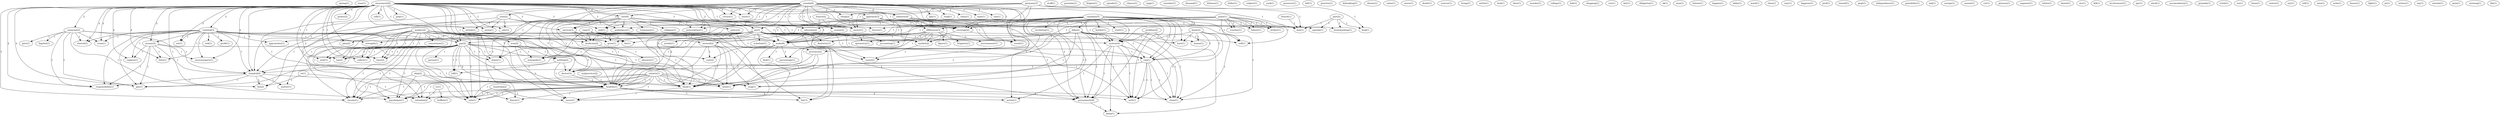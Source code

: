 digraph G {
  spring [ label="spring(1)" ];
  runs [ label="runs(1)" ];
  insurance [ label="insurance(22)" ];
  power [ label="power(2)" ];
  plan [ label="plan(2)" ];
  someone [ label="someone(2)" ];
  approach [ label="approach(3)" ];
  article [ label="article(1)" ];
  call [ label="call(1)" ];
  realized [ label="realized(3)" ];
  news [ label="news(1)" ];
  care [ label="care(9)" ];
  set [ label="set(1)" ];
  started [ label="started(1)" ];
  prescription [ label="prescription(1)" ];
  grip [ label="grip(1)" ];
  edu [ label="edu(3)" ];
  stub [ label="stub(1)" ];
  won [ label="won(2)" ];
  tax [ label="tax(2)" ];
  exist [ label="exist(1)" ];
  room [ label="room(1)" ];
  money [ label="money(2)" ];
  advocate [ label="advocate(2)" ];
  collect [ label="collect(1)" ];
  time [ label="time(2)" ];
  ambulance [ label="ambulance(1)" ];
  end [ label="end(1)" ];
  hospital [ label="hospital(4)" ];
  neurosurgery [ label="neurosurgery(1)" ];
  industry [ label="industry(4)" ];
  replace [ label="replace(1)" ];
  service [ label="service(3)" ];
  responsibility [ label="responsibility(1)" ];
  sector [ label="sector(1)" ];
  coverage [ label="coverage(2)" ];
  fritz [ label="fritz(1)" ];
  cover [ label="cover(2)" ];
  health [ label="health(21)" ];
  make [ label="make(8)" ];
  monopoly [ label="monopoly(1)" ];
  back [ label="back(1)" ];
  income [ label="income(1)" ];
  pat [ label="pat(1)" ];
  columbia [ label="columbia(2)" ];
  paycheque [ label="paycheque(1)" ];
  doesn [ label="doesn(1)" ];
  covers [ label="covers(1)" ];
  move [ label="move(1)" ];
  don [ label="don(1)" ];
  rate [ label="rate(1)" ];
  stuff [ label="stuff(1)" ];
  quebec [ label="quebec(2)" ];
  consortium [ label="consortium(1)" ];
  pay [ label="pay(1)" ];
  pay [ label="pay(2)" ];
  warned [ label="warned(2)" ];
  province [ label="province(2)" ];
  cost [ label="cost(2)" ];
  problem [ label="problem(2)" ];
  system [ label="system(4)" ];
  government [ label="government(4)" ];
  keep [ label="keep(1)" ];
  proclaim [ label="proclaim(1)" ];
  person [ label="person(1)" ];
  nothing [ label="nothing(2)" ];
  share [ label="share(1)" ];
  bill [ label="bill(1)" ];
  doctor [ label="doctor(3)" ];
  litigate [ label="litigate(1)" ];
  spends [ label="spends(1)" ];
  gets [ label="gets(1)" ];
  bigshot [ label="bigshot(1)" ];
  list [ label="list(2)" ];
  chance [ label="chance(1)" ];
  knew [ label="knew(2)" ];
  bust [ label="bust(1)" ];
  run [ label="run(1)" ];
  meant [ label="meant(1)" ];
  run [ label="run(1)" ];
  sort [ label="sort(1)" ];
  clean [ label="clean(1)" ];
  canada [ label="canada(8)" ];
  case [ label="case(2)" ];
  opt [ label="opt(1)" ];
  read [ label="read(1)" ];
  class [ label="class(1)" ];
  go [ label="go(3)" ];
  note [ label="note(1)" ];
  market [ label="market(2)" ];
  sue [ label="sue(1)" ];
  thing [ label="thing(2)" ];
  leaves [ label="leaves(1)" ];
  result [ label="result(1)" ];
  course [ label="course(2)" ];
  action [ label="action(1)" ];
  difference [ label="difference(3)" ];
  broker [ label="broker(1)" ];
  sell [ label="sell(1)" ];
  mpp [ label="mpp(1)" ];
  consider [ label="consider(1)" ];
  cc [ label="cc(1)" ];
  buffalo [ label="buffalo(1)" ];
  demand [ label="demand(1)" ];
  defense [ label="defense(1)" ];
  point [ label="point(1)" ];
  voucher [ label="voucher(1)" ];
  failure [ label="failure(1)" ];
  dollar [ label="dollar(1)" ];
  subject [ label="subject(1)" ];
  york [ label="york(1)" ];
  preserve [ label="preserve(1)" ];
  left [ label="left(1)" ];
  practice [ label="practice(1)" ];
  risk [ label="risk(1)" ];
  profit [ label="profit(1)" ];
  strength [ label="strength(1)" ];
  approaches [ label="approaches(1)" ];
  medicine [ label="medicine(2)" ];
  grow [ label="grow(1)" ];
  debunking [ label="debunking(1)" ];
  dennis [ label="dennis(1)" ];
  treatment [ label="treatment(1)" ];
  optometry [ label="optometry(1)" ];
  policy [ label="policy(2)" ];
  collapse [ label="collapse(1)" ];
  dentistry [ label="dentistry(1)" ];
  matter [ label="matter(1)" ];
  accounting [ label="accounting(1)" ];
  value [ label="value(1)" ];
  schedule [ label="schedule(1)" ];
  fee [ label="fee(1)" ];
  bat [ label="bat(1)" ];
  sense [ label="sense(1)" ];
  doubt [ label="doubt(1)" ];
  scarcer [ label="scarcer(1)" ];
  living [ label="living(1)" ];
  settle [ label="settle(1)" ];
  figure [ label="figure(1)" ];
  litigation [ label="litigation(1)" ];
  environment [ label="environment(1)" ];
  percentage [ label="percentage(1)" ];
  lack [ label="lack(1)" ];
  dare [ label="dare(1)" ];
  point [ label="point(1)" ];
  wonder [ label="wonder(1)" ];
  college [ label="college(1)" ];
  bob [ label="bob(1)" ];
  shopping [ label="shopping(1)" ];
  cnn [ label="cnn(1)" ];
  bet [ label="bet(1)" ];
  part [ label="part(2)" ];
  deal [ label="deal(1)" ];
  agenda [ label="agenda(1)" ];
  brainwashing [ label="brainwashing(1)" ];
  obligation [ label="obligation(1)" ];
  went [ label="went(1)" ];
  ok [ label="ok(1)" ];
  man [ label="man(1)" ];
  britain [ label="britain(1)" ];
  happen [ label="happen(1)" ];
  canadian [ label="canadian(5)" ];
  border [ label="border(1)" ];
  start [ label="start(1)" ];
  didn [ label="didn(2)" ];
  revolution [ label="revolution(1)" ];
  stop [ label="stop(1)" ];
  month [ label="month(1)" ];
  lobby [ label="lobby(1)" ];
  ward [ label="ward(1)" ];
  germany [ label="germany(3)" ];
  shea [ label="shea(1)" ];
  way [ label="way(1)" ];
  happens [ label="happens(1)" ];
  prof [ label="prof(1)" ];
  turned [ label="turned(1)" ];
  pxgt [ label="pxgt(1)" ];
  independance [ label="independance(1)" ];
  possibility [ label="possibility(1)" ];
  ask [ label="ask(1)" ];
  europe [ label="europe(1)" ];
  usenet [ label="usenet(1)" ];
  cut [ label="cut(1)" ];
  german [ label="german(1)" ];
  segment [ label="segment(1)" ];
  france [ label="france(2)" ];
  refute [ label="refute(1)" ];
  daniel [ label="daniel(1)" ];
  etc [ label="etc(1)" ];
  kill [ label="kill(1)" ];
  involvement [ label="involvement(1)" ];
  apr [ label="apr(1)" ];
  slack [ label="slack(1)" ];
  accomodation [ label="accomodation(1)" ];
  cma [ label="cma(3)" ];
  ontario [ label="ontario(1)" ];
  ohip [ label="ohip(2)" ];
  ontario [ label="ontario(1)" ];
  granada [ label="granada(1)" ];
  truth [ label="truth(1)" ];
  isn [ label="isn(1)" ];
  hmm [ label="hmm(1)" ];
  malpractice [ label="malpractice(2)" ];
  absence [ label="absence(1)" ];
  centre [ label="centre(1)" ];
  nyt [ label="nyt(1)" ];
  tell [ label="tell(1)" ];
  ama [ label="ama(1)" ];
  find [ label="find(1)" ];
  french [ label="french(1)" ];
  re [ label="re(1)" ];
  ache [ label="ache(1)" ];
  bonus [ label="bonus(1)" ];
  fight [ label="fight(1)" ];
  manitoba [ label="manitoba(2)" ];
  pt [ label="pt(1)" ];
  writes [ label="writes(1)" ];
  mp [ label="mp(1)" ];
  outside [ label="outside(1)" ];
  pain [ label="pain(1)" ];
  warning [ label="warning(1)" ];
  life [ label="life(1)" ];
  insurance -> power [ label="1" ];
  insurance -> plan [ label="3" ];
  insurance -> someone [ label="2" ];
  insurance -> approach [ label="1" ];
  insurance -> article [ label="1" ];
  insurance -> call [ label="2" ];
  insurance -> realized [ label="2" ];
  insurance -> news [ label="1" ];
  insurance -> care [ label="4" ];
  insurance -> set [ label="2" ];
  insurance -> started [ label="2" ];
  insurance -> prescription [ label="3" ];
  insurance -> grip [ label="1" ];
  insurance -> edu [ label="1" ];
  insurance -> stub [ label="1" ];
  insurance -> won [ label="1" ];
  insurance -> tax [ label="1" ];
  insurance -> exist [ label="1" ];
  insurance -> room [ label="2" ];
  insurance -> money [ label="2" ];
  insurance -> advocate [ label="2" ];
  insurance -> collect [ label="1" ];
  insurance -> time [ label="1" ];
  insurance -> ambulance [ label="3" ];
  insurance -> end [ label="3" ];
  insurance -> hospital [ label="5" ];
  insurance -> neurosurgery [ label="2" ];
  insurance -> industry [ label="2" ];
  insurance -> replace [ label="2" ];
  insurance -> service [ label="3" ];
  insurance -> responsibility [ label="2" ];
  insurance -> sector [ label="1" ];
  insurance -> coverage [ label="1" ];
  insurance -> fritz [ label="2" ];
  insurance -> cover [ label="1" ];
  insurance -> health [ label="7" ];
  insurance -> make [ label="2" ];
  insurance -> monopoly [ label="1" ];
  insurance -> back [ label="2" ];
  insurance -> income [ label="1" ];
  insurance -> pat [ label="2" ];
  insurance -> columbia [ label="1" ];
  insurance -> paycheque [ label="1" ];
  insurance -> doesn [ label="1" ];
  insurance -> covers [ label="3" ];
  insurance -> move [ label="1" ];
  insurance -> don [ label="1" ];
  insurance -> rate [ label="1" ];
  quebec -> consortium [ label="1" ];
  quebec -> pay [ label="1" ];
  quebec -> plan [ label="1" ];
  quebec -> stub [ label="1" ];
  quebec -> pay [ label="1" ];
  quebec -> tax [ label="1" ];
  quebec -> collect [ label="1" ];
  quebec -> time [ label="1" ];
  quebec -> warned [ label="1" ];
  quebec -> province [ label="1" ];
  quebec -> income [ label="1" ];
  quebec -> cost [ label="1" ];
  quebec -> paycheque [ label="1" ];
  quebec -> rate [ label="1" ];
  problem -> system [ label="1" ];
  problem -> government [ label="1" ];
  problem -> keep [ label="1" ];
  pay -> person [ label="1" ];
  pay -> stub [ label="1" ];
  pay -> nothing [ label="1" ];
  pay -> tax [ label="1" ];
  pay -> share [ label="1" ];
  pay -> bill [ label="1" ];
  pay -> collect [ label="1" ];
  pay -> time [ label="1" ];
  pay -> doctor [ label="1" ];
  pay -> health [ label="2" ];
  pay -> income [ label="1" ];
  pay -> paycheque [ label="1" ];
  pay -> rate [ label="1" ];
  someone -> started [ label="1" ];
  someone -> gets [ label="1" ];
  someone -> room [ label="1" ];
  someone -> hospital [ label="1" ];
  someone -> responsibility [ label="1" ];
  someone -> bigshot [ label="1" ];
  someone -> back [ label="1" ];
  someone -> pat [ label="1" ];
  someone -> list [ label="1" ];
  knew -> bust [ label="1" ];
  knew -> run [ label="1" ];
  knew -> meant [ label="1" ];
  knew -> system [ label="1" ];
  knew -> run [ label="1" ];
  knew -> sort [ label="1" ];
  knew -> clean [ label="1" ];
  canada -> case [ label="1" ];
  canada -> opt [ label="1" ];
  canada -> read [ label="1" ];
  canada -> class [ label="1" ];
  canada -> care [ label="3" ];
  canada -> go [ label="1" ];
  canada -> prescription [ label="1" ];
  canada -> note [ label="1" ];
  canada -> market [ label="1" ];
  canada -> sue [ label="1" ];
  canada -> exist [ label="1" ];
  canada -> ambulance [ label="1" ];
  canada -> end [ label="1" ];
  canada -> hospital [ label="1" ];
  canada -> industry [ label="2" ];
  canada -> thing [ label="1" ];
  canada -> leaves [ label="2" ];
  canada -> system [ label="3" ];
  canada -> result [ label="1" ];
  canada -> service [ label="1" ];
  canada -> sector [ label="1" ];
  canada -> coverage [ label="1" ];
  canada -> course [ label="1" ];
  canada -> cover [ label="1" ];
  canada -> health [ label="5" ];
  canada -> doesn [ label="1" ];
  canada -> covers [ label="1" ];
  canada -> action [ label="1" ];
  canada -> government [ label="2" ];
  case -> article [ label="1" ];
  case -> news [ label="1" ];
  case -> edu [ label="1" ];
  case -> sector [ label="1" ];
  case -> coverage [ label="1" ];
  case -> columbia [ label="1" ];
  approach -> difference [ label="1" ];
  approach -> market [ label="1" ];
  approach -> coverage [ label="1" ];
  approach -> health [ label="1" ];
  approach -> make [ label="1" ];
  approach -> broker [ label="1" ];
  approach -> sell [ label="1" ];
  approach -> don [ label="1" ];
  cc -> buffalo [ label="1" ];
  cc -> columbia [ label="1" ];
  point -> difference [ label="1" ];
  point -> market [ label="1" ];
  point -> voucher [ label="1" ];
  point -> failure [ label="1" ];
  point -> coverage [ label="1" ];
  point -> make [ label="1" ];
  point -> broker [ label="1" ];
  point -> sell [ label="1" ];
  realized -> set [ label="1" ];
  realized -> started [ label="1" ];
  realized -> risk [ label="1" ];
  realized -> profit [ label="1" ];
  realized -> room [ label="1" ];
  realized -> money [ label="1" ];
  realized -> strength [ label="1" ];
  realized -> approaches [ label="1" ];
  realized -> hospital [ label="1" ];
  realized -> neurosurgery [ label="1" ];
  realized -> replace [ label="1" ];
  realized -> responsibility [ label="1" ];
  realized -> medicine [ label="1" ];
  realized -> fritz [ label="1" ];
  realized -> grow [ label="1" ];
  realized -> make [ label="1" ];
  realized -> back [ label="1" ];
  realized -> pat [ label="1" ];
  care -> go [ label="1" ];
  care -> prescription [ label="1" ];
  care -> treatment [ label="1" ];
  care -> pay [ label="1" ];
  care -> optometry [ label="1" ];
  care -> policy [ label="1" ];
  care -> collapse [ label="1" ];
  care -> share [ label="1" ];
  care -> ambulance [ label="1" ];
  care -> end [ label="1" ];
  care -> hospital [ label="2" ];
  care -> dentistry [ label="1" ];
  care -> doctor [ label="1" ];
  care -> matter [ label="1" ];
  care -> service [ label="1" ];
  care -> accounting [ label="1" ];
  care -> health [ label="1" ];
  care -> list [ label="1" ];
  go -> market [ label="1" ];
  go -> pay [ label="1" ];
  go -> share [ label="1" ];
  go -> bust [ label="1" ];
  go -> run [ label="1" ];
  go -> strength [ label="1" ];
  go -> approaches [ label="1" ];
  go -> hospital [ label="1" ];
  go -> schedule [ label="1" ];
  go -> doctor [ label="1" ];
  go -> system [ label="1" ];
  go -> result [ label="1" ];
  go -> fee [ label="1" ];
  go -> run [ label="1" ];
  go -> medicine [ label="1" ];
  go -> grow [ label="1" ];
  go -> sort [ label="1" ];
  go -> clean [ label="1" ];
  go -> government [ label="1" ];
  go -> bat [ label="1" ];
  difference -> market [ label="1" ];
  difference -> optometry [ label="1" ];
  difference -> figure [ label="1" ];
  difference -> dentistry [ label="1" ];
  difference -> litigation [ label="1" ];
  difference -> accounting [ label="1" ];
  difference -> environment [ label="1" ];
  difference -> health [ label="1" ];
  difference -> make [ label="1" ];
  difference -> percentage [ label="1" ];
  market -> cover [ label="1" ];
  point -> voucher [ label="1" ];
  point -> failure [ label="1" ];
  point -> coverage [ label="1" ];
  point -> make [ label="1" ];
  point -> broker [ label="1" ];
  point -> sell [ label="1" ];
  pay -> nothing [ label="1" ];
  pay -> tax [ label="1" ];
  pay -> share [ label="1" ];
  pay -> bill [ label="1" ];
  pay -> collect [ label="1" ];
  pay -> time [ label="1" ];
  pay -> doctor [ label="1" ];
  pay -> health [ label="2" ];
  pay -> income [ label="1" ];
  pay -> paycheque [ label="1" ];
  pay -> rate [ label="1" ];
  part -> deal [ label="1" ];
  part -> agenda [ label="1" ];
  part -> brainwashing [ label="1" ];
  part -> don [ label="1" ];
  nothing -> bill [ label="1" ];
  nothing -> doctor [ label="1" ];
  nothing -> health [ label="1" ];
  won -> monopoly [ label="1" ];
  won -> went [ label="1" ];
  won -> move [ label="1" ];
  canadian -> border [ label="1" ];
  canadian -> advocate [ label="1" ];
  canadian -> bust [ label="1" ];
  canadian -> run [ label="1" ];
  canadian -> start [ label="1" ];
  canadian -> didn [ label="2" ];
  canadian -> warned [ label="1" ];
  canadian -> system [ label="1" ];
  canadian -> province [ label="1" ];
  canadian -> run [ label="1" ];
  canadian -> agenda [ label="1" ];
  canadian -> health [ label="2" ];
  canadian -> make [ label="1" ];
  canadian -> revolution [ label="1" ];
  canadian -> sort [ label="1" ];
  canadian -> back [ label="1" ];
  canadian -> clean [ label="1" ];
  canadian -> stop [ label="1" ];
  canadian -> brainwashing [ label="1" ];
  canadian -> went [ label="1" ];
  canadian -> government [ label="1" ];
  policy -> month [ label="1" ];
  policy -> cover [ label="1" ];
  germany -> deal [ label="1" ];
  germany -> thing [ label="1" ];
  germany -> result [ label="1" ];
  germany -> sector [ label="1" ];
  germany -> coverage [ label="1" ];
  germany -> course [ label="1" ];
  germany -> don [ label="1" ];
  money -> hospital [ label="1" ];
  money -> neurosurgery [ label="1" ];
  money -> replace [ label="1" ];
  money -> responsibility [ label="1" ];
  money -> fritz [ label="1" ];
  money -> back [ label="1" ];
  money -> pat [ label="1" ];
  advocate -> make [ label="1" ];
  run -> hospital [ label="1" ];
  run -> doctor [ label="1" ];
  run -> sort [ label="1" ];
  run -> clean [ label="1" ];
  didn -> meant [ label="1" ];
  didn -> system [ label="1" ];
  didn -> province [ label="1" ];
  didn -> run [ label="1" ];
  didn -> sort [ label="1" ];
  didn -> back [ label="1" ];
  didn -> clean [ label="1" ];
  didn -> stop [ label="1" ];
  didn -> went [ label="1" ];
  didn -> government [ label="1" ];
  hospital -> matter [ label="1" ];
  hospital -> responsibility [ label="1" ];
  hospital -> back [ label="1" ];
  hospital -> pat [ label="1" ];
  hospital -> list [ label="1" ];
  industry -> leaves [ label="1" ];
  industry -> system [ label="1" ];
  industry -> health [ label="1" ];
  industry -> government [ label="1" ];
  warned -> health [ label="1" ];
  warned -> back [ label="1" ];
  warned -> cost [ label="1" ];
  warned -> stop [ label="1" ];
  warned -> went [ label="1" ];
  thing -> sector [ label="1" ];
  thing -> coverage [ label="1" ];
  doctor -> health [ label="1" ];
  france -> sector [ label="1" ];
  france -> coverage [ label="1" ];
  france -> course [ label="1" ];
  france -> don [ label="1" ];
  system -> run [ label="1" ];
  system -> sort [ label="1" ];
  system -> clean [ label="1" ];
  system -> action [ label="1" ];
  system -> government [ label="1" ];
  system -> keep [ label="1" ];
  service -> fee [ label="1" ];
  service -> medicine [ label="1" ];
  service -> grow [ label="1" ];
  service -> bat [ label="1" ];
  province -> health [ label="1" ];
  province -> back [ label="1" ];
  province -> went [ label="1" ];
  cma -> fee [ label="2" ];
  cma -> medicine [ label="2" ];
  cma -> grow [ label="2" ];
  cma -> make [ label="1" ];
  cma -> monopoly [ label="1" ];
  cma -> back [ label="1" ];
  cma -> move [ label="1" ];
  cma -> bat [ label="2" ];
  ontario -> health [ label="1" ];
  ontario -> back [ label="1" ];
  ontario -> income [ label="1" ];
  ontario -> stop [ label="1" ];
  ontario -> paycheque [ label="1" ];
  ontario -> went [ label="1" ];
  ontario -> rate [ label="1" ];
  ohip -> health [ label="1" ];
  ohip -> income [ label="1" ];
  ohip -> paycheque [ label="1" ];
  ohip -> rate [ label="1" ];
  run -> sort [ label="1" ];
  run -> clean [ label="1" ];
  ontario -> health [ label="1" ];
  ontario -> back [ label="1" ];
  ontario -> income [ label="1" ];
  ontario -> stop [ label="1" ];
  ontario -> paycheque [ label="1" ];
  ontario -> went [ label="1" ];
  ontario -> rate [ label="1" ];
  coverage -> make [ label="1" ];
  coverage -> sell [ label="1" ];
  malpractice -> health [ label="1" ];
  medicine -> absence [ label="1" ];
  course -> make [ label="1" ];
  health -> sort [ label="1" ];
  health -> income [ label="1" ];
  health -> columbia [ label="1" ];
  health -> clean [ label="1" ];
  health -> paycheque [ label="1" ];
  health -> doesn [ label="1" ];
  health -> action [ label="2" ];
  health -> government [ label="2" ];
  health -> bat [ label="1" ];
  health -> rate [ label="1" ];
  make -> monopoly [ label="1" ];
  make -> back [ label="2" ];
  make -> pat [ label="1" ];
  make -> cost [ label="1" ];
  make -> percentage [ label="1" ];
  make -> move [ label="1" ];
  make -> find [ label="1" ];
  french -> don [ label="1" ];
  re -> columbia [ label="1" ];
  re -> list [ label="3" ];
  back -> move [ label="1" ];
  manitoba -> move [ label="1" ];
  manitoba -> rate [ label="1" ];
  government -> keep [ label="1" ];
}
